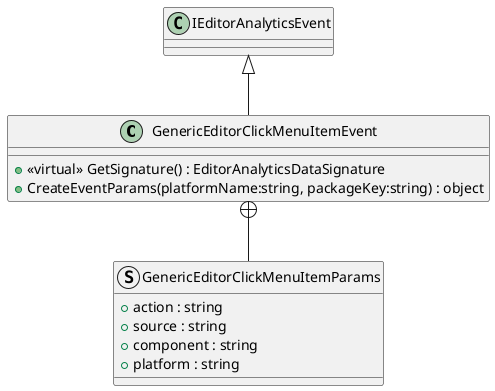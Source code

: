 @startuml
class GenericEditorClickMenuItemEvent {
    + <<virtual>> GetSignature() : EditorAnalyticsDataSignature
    + CreateEventParams(platformName:string, packageKey:string) : object
}
struct GenericEditorClickMenuItemParams {
    + action : string
    + source : string
    + component : string
    + platform : string
}
IEditorAnalyticsEvent <|-- GenericEditorClickMenuItemEvent
GenericEditorClickMenuItemEvent +-- GenericEditorClickMenuItemParams
@enduml
